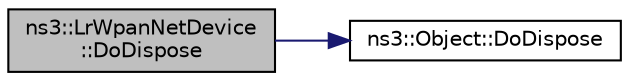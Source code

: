 digraph "ns3::LrWpanNetDevice::DoDispose"
{
  edge [fontname="Helvetica",fontsize="10",labelfontname="Helvetica",labelfontsize="10"];
  node [fontname="Helvetica",fontsize="10",shape=record];
  rankdir="LR";
  Node1 [label="ns3::LrWpanNetDevice\l::DoDispose",height=0.2,width=0.4,color="black", fillcolor="grey75", style="filled", fontcolor="black"];
  Node1 -> Node2 [color="midnightblue",fontsize="10",style="solid"];
  Node2 [label="ns3::Object::DoDispose",height=0.2,width=0.4,color="black", fillcolor="white", style="filled",URL="$d9/d77/classns3_1_1Object.html#a475d429a75d302d4775f4ae32479b287"];
}
